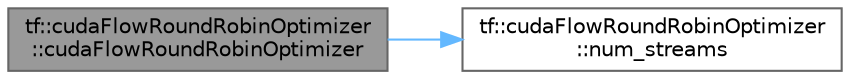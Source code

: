 digraph "tf::cudaFlowRoundRobinOptimizer::cudaFlowRoundRobinOptimizer"
{
 // LATEX_PDF_SIZE
  bgcolor="transparent";
  edge [fontname=Helvetica,fontsize=10,labelfontname=Helvetica,labelfontsize=10];
  node [fontname=Helvetica,fontsize=10,shape=box,height=0.2,width=0.4];
  rankdir="LR";
  Node1 [id="Node000001",label="tf::cudaFlowRoundRobinOptimizer\l::cudaFlowRoundRobinOptimizer",height=0.2,width=0.4,color="gray40", fillcolor="grey60", style="filled", fontcolor="black",tooltip="constructs a round-robin optimizer with the given number of streams"];
  Node1 -> Node2 [id="edge1_Node000001_Node000002",color="steelblue1",style="solid",tooltip=" "];
  Node2 [id="Node000002",label="tf::cudaFlowRoundRobinOptimizer\l::num_streams",height=0.2,width=0.4,color="grey40", fillcolor="white", style="filled",URL="$classtf_1_1cuda_flow_round_robin_optimizer.html#a22fb9667ce393c31d908c3cc4f0ba650",tooltip="queries the number of streams used by the optimizer"];
}
